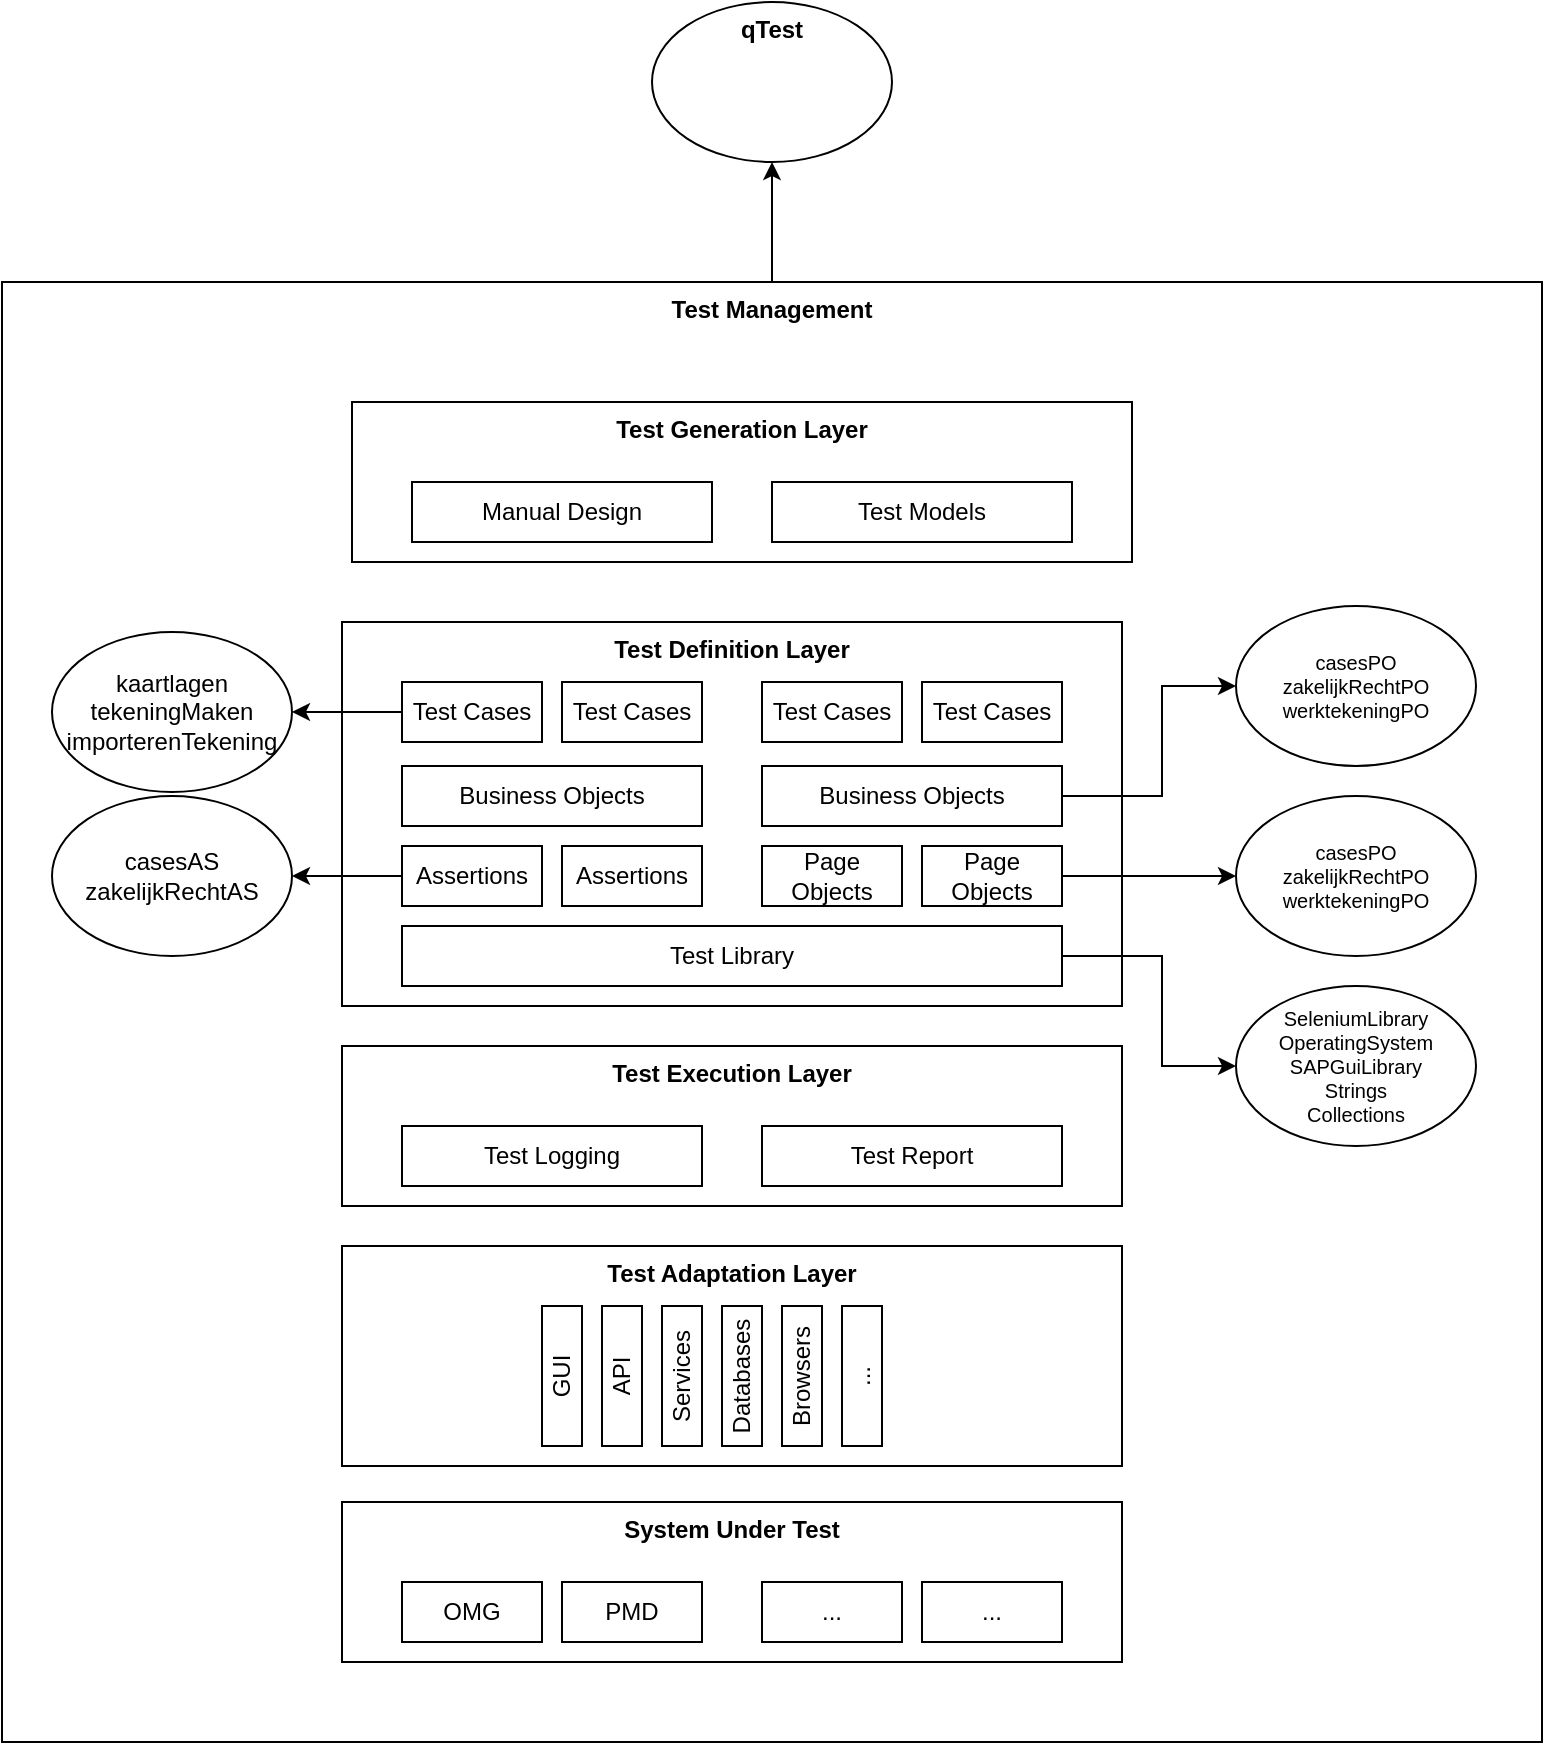 <mxfile version="14.2.2" type="github">
  <diagram id="8tTxIPcfSnXsYFQpMSlw" name="Page-1">
    <mxGraphModel dx="2012" dy="635" grid="1" gridSize="10" guides="1" tooltips="1" connect="1" arrows="1" fold="1" page="1" pageScale="1" pageWidth="827" pageHeight="1169" math="0" shadow="0">
      <root>
        <mxCell id="0" />
        <mxCell id="1" parent="0" />
        <mxCell id="btfBfF9F1ifOi7UGxPF6-55" value="" style="edgeStyle=orthogonalEdgeStyle;rounded=0;orthogonalLoop=1;jettySize=auto;html=1;" edge="1" parent="1" source="btfBfF9F1ifOi7UGxPF6-56" target="btfBfF9F1ifOi7UGxPF6-97">
          <mxGeometry relative="1" as="geometry" />
        </mxCell>
        <mxCell id="btfBfF9F1ifOi7UGxPF6-56" value="Test Management" style="rounded=0;whiteSpace=wrap;html=1;verticalAlign=top;fontStyle=1" vertex="1" parent="1">
          <mxGeometry x="-810" y="180" width="770" height="730" as="geometry" />
        </mxCell>
        <mxCell id="btfBfF9F1ifOi7UGxPF6-57" value="Test Adaptation Layer" style="rounded=0;whiteSpace=wrap;html=1;horizontal=1;verticalAlign=top;fontStyle=1" vertex="1" parent="1">
          <mxGeometry x="-640" y="662" width="390" height="110" as="geometry" />
        </mxCell>
        <mxCell id="btfBfF9F1ifOi7UGxPF6-58" value="GUI" style="rounded=0;whiteSpace=wrap;html=1;horizontal=0;" vertex="1" parent="1">
          <mxGeometry x="-540" y="692" width="20" height="70" as="geometry" />
        </mxCell>
        <mxCell id="btfBfF9F1ifOi7UGxPF6-59" value="API" style="rounded=0;whiteSpace=wrap;html=1;horizontal=0;" vertex="1" parent="1">
          <mxGeometry x="-510" y="692" width="20" height="70" as="geometry" />
        </mxCell>
        <mxCell id="btfBfF9F1ifOi7UGxPF6-60" value="Services" style="rounded=0;whiteSpace=wrap;html=1;horizontal=0;" vertex="1" parent="1">
          <mxGeometry x="-480" y="692" width="20" height="70" as="geometry" />
        </mxCell>
        <mxCell id="btfBfF9F1ifOi7UGxPF6-61" value="Databases" style="rounded=0;whiteSpace=wrap;html=1;horizontal=0;" vertex="1" parent="1">
          <mxGeometry x="-450" y="692" width="20" height="70" as="geometry" />
        </mxCell>
        <mxCell id="btfBfF9F1ifOi7UGxPF6-62" value="Test Execution Layer" style="rounded=0;whiteSpace=wrap;html=1;verticalAlign=top;fontStyle=1" vertex="1" parent="1">
          <mxGeometry x="-640" y="562" width="390" height="80" as="geometry" />
        </mxCell>
        <mxCell id="btfBfF9F1ifOi7UGxPF6-63" value="Test Logging" style="rounded=0;whiteSpace=wrap;html=1;" vertex="1" parent="1">
          <mxGeometry x="-610" y="602" width="150" height="30" as="geometry" />
        </mxCell>
        <mxCell id="btfBfF9F1ifOi7UGxPF6-64" value="Test Report" style="rounded=0;whiteSpace=wrap;html=1;" vertex="1" parent="1">
          <mxGeometry x="-430" y="602" width="150" height="30" as="geometry" />
        </mxCell>
        <mxCell id="btfBfF9F1ifOi7UGxPF6-65" value="Browsers" style="rounded=0;whiteSpace=wrap;html=1;horizontal=0;" vertex="1" parent="1">
          <mxGeometry x="-420" y="692" width="20" height="70" as="geometry" />
        </mxCell>
        <mxCell id="btfBfF9F1ifOi7UGxPF6-66" value="..." style="rounded=0;whiteSpace=wrap;html=1;horizontal=0;" vertex="1" parent="1">
          <mxGeometry x="-390" y="692" width="20" height="70" as="geometry" />
        </mxCell>
        <mxCell id="btfBfF9F1ifOi7UGxPF6-67" value="Test Definition Layer" style="rounded=0;whiteSpace=wrap;html=1;verticalAlign=top;fontStyle=1" vertex="1" parent="1">
          <mxGeometry x="-640" y="350" width="390" height="192" as="geometry" />
        </mxCell>
        <mxCell id="btfBfF9F1ifOi7UGxPF6-68" value="" style="edgeStyle=orthogonalEdgeStyle;rounded=0;orthogonalLoop=1;jettySize=auto;html=1;fontSize=10;" edge="1" parent="1" source="btfBfF9F1ifOi7UGxPF6-69" target="btfBfF9F1ifOi7UGxPF6-76">
          <mxGeometry relative="1" as="geometry">
            <Array as="points">
              <mxPoint x="-230" y="437" />
              <mxPoint x="-230" y="382" />
            </Array>
          </mxGeometry>
        </mxCell>
        <mxCell id="btfBfF9F1ifOi7UGxPF6-69" value="Business Objects" style="rounded=0;whiteSpace=wrap;html=1;" vertex="1" parent="1">
          <mxGeometry x="-430" y="422" width="150" height="30" as="geometry" />
        </mxCell>
        <mxCell id="btfBfF9F1ifOi7UGxPF6-70" value="" style="edgeStyle=orthogonalEdgeStyle;rounded=0;orthogonalLoop=1;jettySize=auto;html=1;" edge="1" parent="1" source="btfBfF9F1ifOi7UGxPF6-71" target="btfBfF9F1ifOi7UGxPF6-72">
          <mxGeometry relative="1" as="geometry">
            <Array as="points">
              <mxPoint x="-230" y="517" />
              <mxPoint x="-230" y="572" />
            </Array>
          </mxGeometry>
        </mxCell>
        <mxCell id="btfBfF9F1ifOi7UGxPF6-71" value="Test Library" style="rounded=0;whiteSpace=wrap;html=1;" vertex="1" parent="1">
          <mxGeometry x="-610" y="502" width="330" height="30" as="geometry" />
        </mxCell>
        <mxCell id="btfBfF9F1ifOi7UGxPF6-72" value="SeleniumLibrary&lt;br style=&quot;font-size: 10px;&quot;&gt;OperatingSystem&lt;br style=&quot;font-size: 10px;&quot;&gt;SAPGuiLibrary&lt;br style=&quot;font-size: 10px;&quot;&gt;Strings&lt;br style=&quot;font-size: 10px;&quot;&gt;Collections" style="ellipse;whiteSpace=wrap;html=1;rounded=0;fontSize=10;" vertex="1" parent="1">
          <mxGeometry x="-193" y="532" width="120" height="80" as="geometry" />
        </mxCell>
        <mxCell id="btfBfF9F1ifOi7UGxPF6-73" value="" style="edgeStyle=orthogonalEdgeStyle;rounded=0;orthogonalLoop=1;jettySize=auto;html=1;fontSize=10;" edge="1" parent="1" source="btfBfF9F1ifOi7UGxPF6-74" target="btfBfF9F1ifOi7UGxPF6-75">
          <mxGeometry relative="1" as="geometry" />
        </mxCell>
        <mxCell id="btfBfF9F1ifOi7UGxPF6-74" value="Page Objects" style="rounded=0;whiteSpace=wrap;html=1;" vertex="1" parent="1">
          <mxGeometry x="-350" y="462" width="70" height="30" as="geometry" />
        </mxCell>
        <mxCell id="btfBfF9F1ifOi7UGxPF6-75" value="casesPO&lt;br&gt;zakelijkRechtPO&lt;br&gt;werktekeningPO" style="ellipse;whiteSpace=wrap;html=1;rounded=0;fontSize=10;" vertex="1" parent="1">
          <mxGeometry x="-193" y="437" width="120" height="80" as="geometry" />
        </mxCell>
        <mxCell id="btfBfF9F1ifOi7UGxPF6-76" value="casesPO&lt;br&gt;zakelijkRechtPO&lt;br&gt;werktekeningPO" style="ellipse;whiteSpace=wrap;html=1;rounded=0;fontSize=10;" vertex="1" parent="1">
          <mxGeometry x="-193" y="342" width="120" height="80" as="geometry" />
        </mxCell>
        <mxCell id="btfBfF9F1ifOi7UGxPF6-77" value="" style="edgeStyle=orthogonalEdgeStyle;rounded=0;orthogonalLoop=1;jettySize=auto;html=1;fontSize=10;" edge="1" parent="1" source="btfBfF9F1ifOi7UGxPF6-78" target="btfBfF9F1ifOi7UGxPF6-79">
          <mxGeometry relative="1" as="geometry" />
        </mxCell>
        <mxCell id="btfBfF9F1ifOi7UGxPF6-78" value="Assertions" style="rounded=0;whiteSpace=wrap;html=1;" vertex="1" parent="1">
          <mxGeometry x="-610" y="462" width="70" height="30" as="geometry" />
        </mxCell>
        <mxCell id="btfBfF9F1ifOi7UGxPF6-79" value="casesAS&lt;br&gt;zakelijkRechtAS" style="ellipse;whiteSpace=wrap;html=1;rounded=0;" vertex="1" parent="1">
          <mxGeometry x="-785" y="437" width="120" height="80" as="geometry" />
        </mxCell>
        <mxCell id="btfBfF9F1ifOi7UGxPF6-80" value="" style="edgeStyle=orthogonalEdgeStyle;rounded=0;orthogonalLoop=1;jettySize=auto;html=1;fontSize=10;" edge="1" parent="1" source="btfBfF9F1ifOi7UGxPF6-81" target="btfBfF9F1ifOi7UGxPF6-82">
          <mxGeometry relative="1" as="geometry" />
        </mxCell>
        <mxCell id="btfBfF9F1ifOi7UGxPF6-81" value="Test Cases" style="rounded=0;whiteSpace=wrap;html=1;" vertex="1" parent="1">
          <mxGeometry x="-610" y="380" width="70" height="30" as="geometry" />
        </mxCell>
        <mxCell id="btfBfF9F1ifOi7UGxPF6-82" value="kaartlagen&lt;br&gt;tekeningMaken&lt;br&gt;importerenTekening" style="ellipse;whiteSpace=wrap;html=1;rounded=0;" vertex="1" parent="1">
          <mxGeometry x="-785" y="355" width="120" height="80" as="geometry" />
        </mxCell>
        <mxCell id="btfBfF9F1ifOi7UGxPF6-83" value="Test Cases" style="rounded=0;whiteSpace=wrap;html=1;" vertex="1" parent="1">
          <mxGeometry x="-530" y="380" width="70" height="30" as="geometry" />
        </mxCell>
        <mxCell id="btfBfF9F1ifOi7UGxPF6-84" value="Business Objects" style="rounded=0;whiteSpace=wrap;html=1;" vertex="1" parent="1">
          <mxGeometry x="-610" y="422" width="150" height="30" as="geometry" />
        </mxCell>
        <mxCell id="btfBfF9F1ifOi7UGxPF6-85" value="Page Objects" style="rounded=0;whiteSpace=wrap;html=1;" vertex="1" parent="1">
          <mxGeometry x="-430" y="462" width="70" height="30" as="geometry" />
        </mxCell>
        <mxCell id="btfBfF9F1ifOi7UGxPF6-86" value="Assertions" style="rounded=0;whiteSpace=wrap;html=1;" vertex="1" parent="1">
          <mxGeometry x="-530" y="462" width="70" height="30" as="geometry" />
        </mxCell>
        <mxCell id="btfBfF9F1ifOi7UGxPF6-87" value="Test Cases" style="rounded=0;whiteSpace=wrap;html=1;" vertex="1" parent="1">
          <mxGeometry x="-430" y="380" width="70" height="30" as="geometry" />
        </mxCell>
        <mxCell id="btfBfF9F1ifOi7UGxPF6-88" value="Test Cases" style="rounded=0;whiteSpace=wrap;html=1;" vertex="1" parent="1">
          <mxGeometry x="-350" y="380" width="70" height="30" as="geometry" />
        </mxCell>
        <mxCell id="btfBfF9F1ifOi7UGxPF6-89" value="Test Generation Layer" style="rounded=0;whiteSpace=wrap;html=1;verticalAlign=top;fontStyle=1" vertex="1" parent="1">
          <mxGeometry x="-635" y="240" width="390" height="80" as="geometry" />
        </mxCell>
        <mxCell id="btfBfF9F1ifOi7UGxPF6-90" value="Manual Design" style="rounded=0;whiteSpace=wrap;html=1;" vertex="1" parent="1">
          <mxGeometry x="-605" y="280" width="150" height="30" as="geometry" />
        </mxCell>
        <mxCell id="btfBfF9F1ifOi7UGxPF6-91" value="Test Models" style="rounded=0;whiteSpace=wrap;html=1;" vertex="1" parent="1">
          <mxGeometry x="-425" y="280" width="150" height="30" as="geometry" />
        </mxCell>
        <mxCell id="btfBfF9F1ifOi7UGxPF6-92" value="System Under Test" style="rounded=0;whiteSpace=wrap;html=1;verticalAlign=top;fontStyle=1" vertex="1" parent="1">
          <mxGeometry x="-640" y="790" width="390" height="80" as="geometry" />
        </mxCell>
        <mxCell id="btfBfF9F1ifOi7UGxPF6-93" value="..." style="rounded=0;whiteSpace=wrap;html=1;" vertex="1" parent="1">
          <mxGeometry x="-350" y="830" width="70" height="30" as="geometry" />
        </mxCell>
        <mxCell id="btfBfF9F1ifOi7UGxPF6-94" value="OMG" style="rounded=0;whiteSpace=wrap;html=1;" vertex="1" parent="1">
          <mxGeometry x="-610" y="830" width="70" height="30" as="geometry" />
        </mxCell>
        <mxCell id="btfBfF9F1ifOi7UGxPF6-95" value="..." style="rounded=0;whiteSpace=wrap;html=1;" vertex="1" parent="1">
          <mxGeometry x="-430" y="830" width="70" height="30" as="geometry" />
        </mxCell>
        <mxCell id="btfBfF9F1ifOi7UGxPF6-96" value="PMD" style="rounded=0;whiteSpace=wrap;html=1;" vertex="1" parent="1">
          <mxGeometry x="-530" y="830" width="70" height="30" as="geometry" />
        </mxCell>
        <mxCell id="btfBfF9F1ifOi7UGxPF6-97" value="qTest" style="ellipse;whiteSpace=wrap;html=1;rounded=0;fontStyle=1;verticalAlign=top;" vertex="1" parent="1">
          <mxGeometry x="-485" y="40" width="120" height="80" as="geometry" />
        </mxCell>
      </root>
    </mxGraphModel>
  </diagram>
</mxfile>
